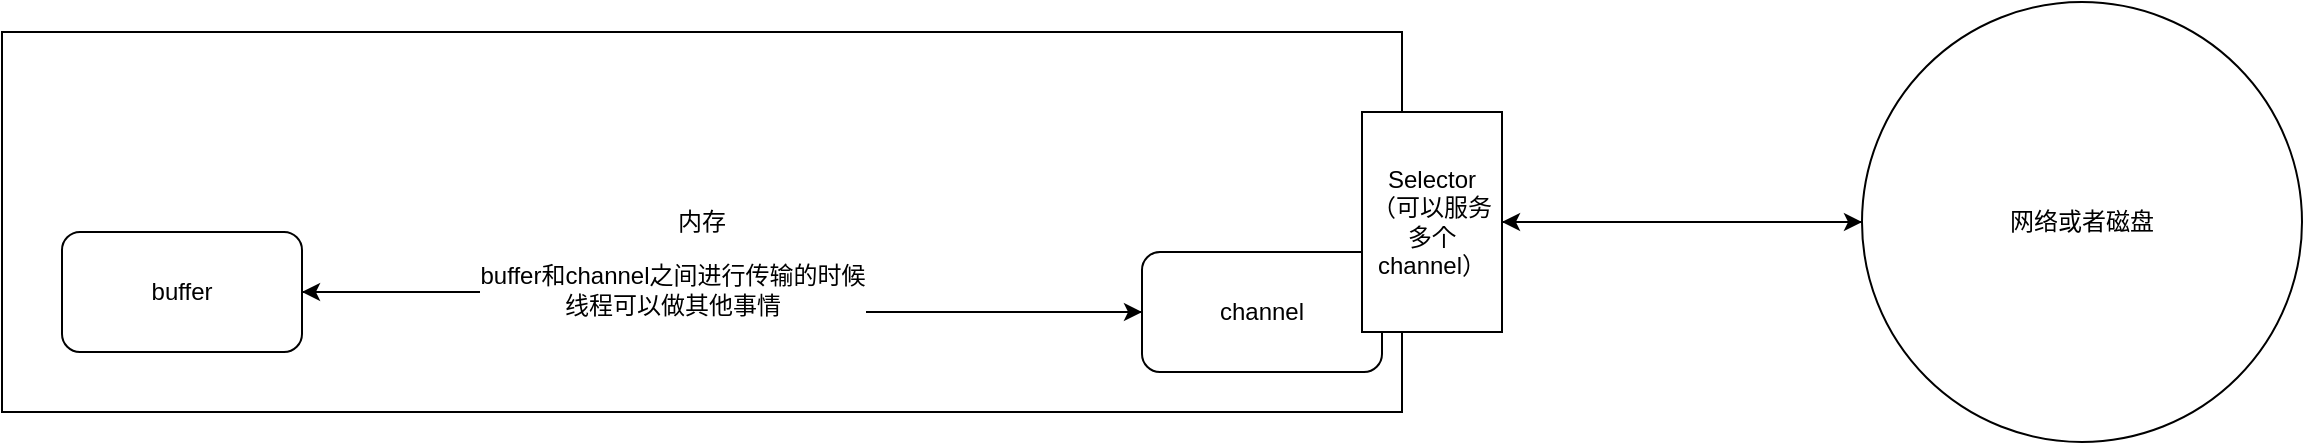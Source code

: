 <mxfile version="12.4.7" type="github">
  <diagram id="ZxHE4X7sbkRIkBCOowjO" name="第 1 页">
    <mxGraphModel dx="1595" dy="423" grid="1" gridSize="10" guides="1" tooltips="1" connect="1" arrows="1" fold="1" page="1" pageScale="1" pageWidth="827" pageHeight="1169" math="0" shadow="0">
      <root>
        <mxCell id="0"/>
        <mxCell id="1" parent="0"/>
        <mxCell id="ajb8naOw8Qdg2USgOLae-13" style="edgeStyle=orthogonalEdgeStyle;rounded=0;orthogonalLoop=1;jettySize=auto;html=1;" edge="1" parent="1" source="ajb8naOw8Qdg2USgOLae-1" target="ajb8naOw8Qdg2USgOLae-12">
          <mxGeometry relative="1" as="geometry"/>
        </mxCell>
        <mxCell id="ajb8naOw8Qdg2USgOLae-1" value="内存" style="rounded=0;whiteSpace=wrap;html=1;" vertex="1" parent="1">
          <mxGeometry x="-230" y="20" width="700" height="190" as="geometry"/>
        </mxCell>
        <mxCell id="ajb8naOw8Qdg2USgOLae-9" style="edgeStyle=orthogonalEdgeStyle;rounded=0;orthogonalLoop=1;jettySize=auto;html=1;entryX=0;entryY=0.5;entryDx=0;entryDy=0;" edge="1" parent="1" source="ajb8naOw8Qdg2USgOLae-3" target="ajb8naOw8Qdg2USgOLae-4">
          <mxGeometry relative="1" as="geometry"/>
        </mxCell>
        <mxCell id="ajb8naOw8Qdg2USgOLae-3" value="buffer" style="rounded=1;whiteSpace=wrap;html=1;" vertex="1" parent="1">
          <mxGeometry x="-200" y="120" width="120" height="60" as="geometry"/>
        </mxCell>
        <mxCell id="ajb8naOw8Qdg2USgOLae-11" style="edgeStyle=orthogonalEdgeStyle;rounded=0;orthogonalLoop=1;jettySize=auto;html=1;" edge="1" parent="1" source="ajb8naOw8Qdg2USgOLae-4" target="ajb8naOw8Qdg2USgOLae-3">
          <mxGeometry relative="1" as="geometry"/>
        </mxCell>
        <mxCell id="ajb8naOw8Qdg2USgOLae-17" value="buffer和channel之间进行传输的时候&lt;br&gt;线程可以做其他事情" style="text;html=1;align=center;verticalAlign=middle;resizable=0;points=[];labelBackgroundColor=#ffffff;" vertex="1" connectable="0" parent="ajb8naOw8Qdg2USgOLae-11">
          <mxGeometry x="0.143" y="-1" relative="1" as="geometry">
            <mxPoint as="offset"/>
          </mxGeometry>
        </mxCell>
        <mxCell id="ajb8naOw8Qdg2USgOLae-4" value="channel" style="rounded=1;whiteSpace=wrap;html=1;" vertex="1" parent="1">
          <mxGeometry x="340" y="130" width="120" height="60" as="geometry"/>
        </mxCell>
        <mxCell id="ajb8naOw8Qdg2USgOLae-14" style="edgeStyle=orthogonalEdgeStyle;rounded=0;orthogonalLoop=1;jettySize=auto;html=1;" edge="1" parent="1" source="ajb8naOw8Qdg2USgOLae-15" target="ajb8naOw8Qdg2USgOLae-1">
          <mxGeometry relative="1" as="geometry">
            <Array as="points">
              <mxPoint x="460" y="125"/>
              <mxPoint x="460" y="125"/>
            </Array>
          </mxGeometry>
        </mxCell>
        <mxCell id="ajb8naOw8Qdg2USgOLae-12" value="网络或者磁盘" style="ellipse;whiteSpace=wrap;html=1;aspect=fixed;" vertex="1" parent="1">
          <mxGeometry x="700" y="5" width="220" height="220" as="geometry"/>
        </mxCell>
        <mxCell id="ajb8naOw8Qdg2USgOLae-15" value="Selector（可以服务多个channel）" style="rounded=0;whiteSpace=wrap;html=1;" vertex="1" parent="1">
          <mxGeometry x="450" y="60" width="70" height="110" as="geometry"/>
        </mxCell>
        <mxCell id="ajb8naOw8Qdg2USgOLae-16" style="edgeStyle=orthogonalEdgeStyle;rounded=0;orthogonalLoop=1;jettySize=auto;html=1;" edge="1" parent="1" source="ajb8naOw8Qdg2USgOLae-12" target="ajb8naOw8Qdg2USgOLae-15">
          <mxGeometry relative="1" as="geometry">
            <mxPoint x="700" y="115" as="sourcePoint"/>
            <mxPoint x="470" y="115" as="targetPoint"/>
          </mxGeometry>
        </mxCell>
      </root>
    </mxGraphModel>
  </diagram>
</mxfile>
